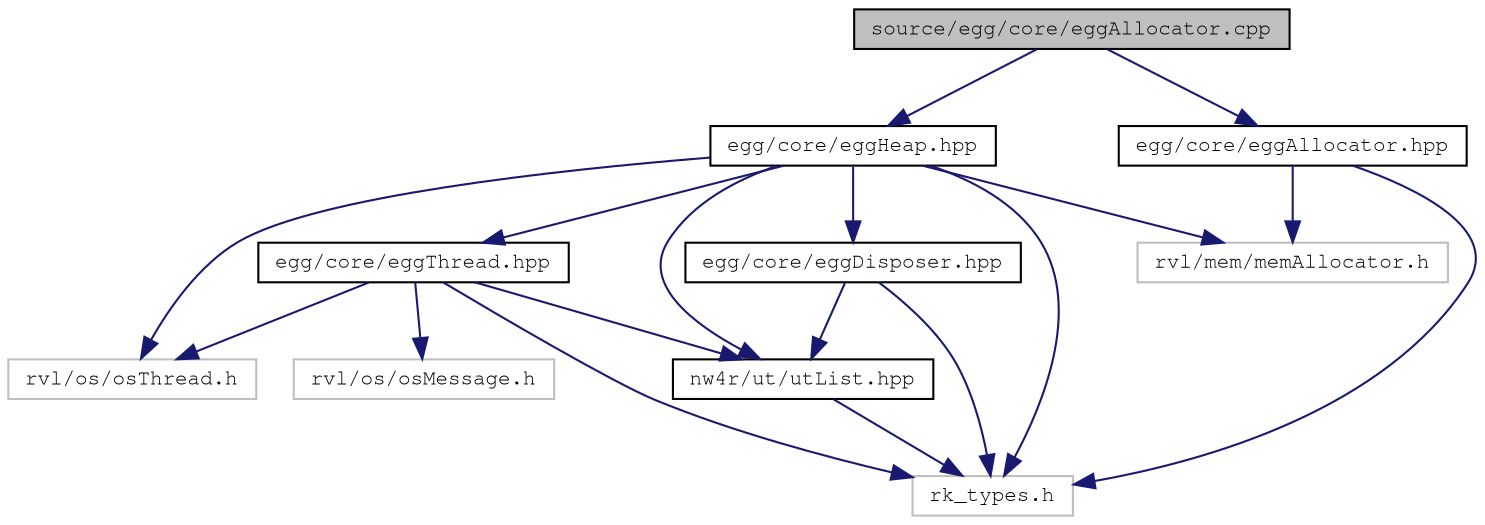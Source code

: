 digraph "source/egg/core/eggAllocator.cpp"
{
 // LATEX_PDF_SIZE
  edge [fontname="FreeMono",fontsize="10",labelfontname="FreeMono",labelfontsize="10"];
  node [fontname="FreeMono",fontsize="10",shape=record];
  Node1 [label="source/egg/core/eggAllocator.cpp",height=0.2,width=0.4,color="black", fillcolor="grey75", style="filled", fontcolor="black",tooltip="Implementation for the allocator wrapper."];
  Node1 -> Node2 [color="midnightblue",fontsize="10",style="solid",fontname="FreeMono"];
  Node2 [label="egg/core/eggAllocator.hpp",height=0.2,width=0.4,color="black", fillcolor="white", style="filled",URL="$egg_allocator_8hpp.html",tooltip="Abstract allocator interface, an object that can reserve and release blocks of memory."];
  Node2 -> Node3 [color="midnightblue",fontsize="10",style="solid",fontname="FreeMono"];
  Node3 [label="rk_types.h",height=0.2,width=0.4,color="grey75", fillcolor="white", style="filled",tooltip=" "];
  Node2 -> Node4 [color="midnightblue",fontsize="10",style="solid",fontname="FreeMono"];
  Node4 [label="rvl/mem/memAllocator.h",height=0.2,width=0.4,color="grey75", fillcolor="white", style="filled",tooltip=" "];
  Node1 -> Node5 [color="midnightblue",fontsize="10",style="solid",fontname="FreeMono"];
  Node5 [label="egg/core/eggHeap.hpp",height=0.2,width=0.4,color="black", fillcolor="white", style="filled",URL="$egg_heap_8hpp.html",tooltip="Base Heap class."];
  Node5 -> Node6 [color="midnightblue",fontsize="10",style="solid",fontname="FreeMono"];
  Node6 [label="egg/core/eggDisposer.hpp",height=0.2,width=0.4,color="black", fillcolor="white", style="filled",URL="$egg_disposer_8hpp.html",tooltip="Headers for EGG::Disposer."];
  Node6 -> Node7 [color="midnightblue",fontsize="10",style="solid",fontname="FreeMono"];
  Node7 [label="nw4r/ut/utList.hpp",height=0.2,width=0.4,color="black", fillcolor="white", style="filled",URL="$ut_list_8hpp_source.html",tooltip=" "];
  Node7 -> Node3 [color="midnightblue",fontsize="10",style="solid",fontname="FreeMono"];
  Node6 -> Node3 [color="midnightblue",fontsize="10",style="solid",fontname="FreeMono"];
  Node5 -> Node7 [color="midnightblue",fontsize="10",style="solid",fontname="FreeMono"];
  Node5 -> Node3 [color="midnightblue",fontsize="10",style="solid",fontname="FreeMono"];
  Node5 -> Node8 [color="midnightblue",fontsize="10",style="solid",fontname="FreeMono"];
  Node8 [label="rvl/os/osThread.h",height=0.2,width=0.4,color="grey75", fillcolor="white", style="filled",tooltip=" "];
  Node5 -> Node9 [color="midnightblue",fontsize="10",style="solid",fontname="FreeMono"];
  Node9 [label="egg/core/eggThread.hpp",height=0.2,width=0.4,color="black", fillcolor="white", style="filled",URL="$egg_thread_8hpp.html",tooltip="Thread class for extending."];
  Node9 -> Node7 [color="midnightblue",fontsize="10",style="solid",fontname="FreeMono"];
  Node9 -> Node3 [color="midnightblue",fontsize="10",style="solid",fontname="FreeMono"];
  Node9 -> Node10 [color="midnightblue",fontsize="10",style="solid",fontname="FreeMono"];
  Node10 [label="rvl/os/osMessage.h",height=0.2,width=0.4,color="grey75", fillcolor="white", style="filled",tooltip=" "];
  Node9 -> Node8 [color="midnightblue",fontsize="10",style="solid",fontname="FreeMono"];
  Node5 -> Node4 [color="midnightblue",fontsize="10",style="solid",fontname="FreeMono"];
}
